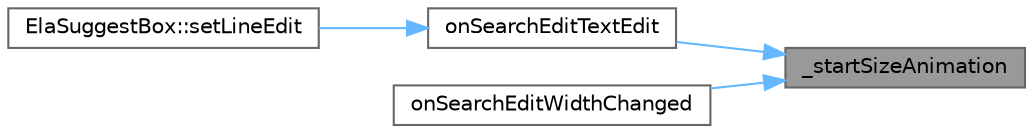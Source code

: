 digraph "_startSizeAnimation"
{
 // LATEX_PDF_SIZE
  bgcolor="transparent";
  edge [fontname=Helvetica,fontsize=10,labelfontname=Helvetica,labelfontsize=10];
  node [fontname=Helvetica,fontsize=10,shape=box,height=0.2,width=0.4];
  rankdir="RL";
  Node1 [id="Node000001",label="_startSizeAnimation",height=0.2,width=0.4,color="gray40", fillcolor="grey60", style="filled", fontcolor="black",tooltip="启动尺寸动画"];
  Node1 -> Node2 [id="edge1_Node000001_Node000002",dir="back",color="steelblue1",style="solid",tooltip=" "];
  Node2 [id="Node000002",label="onSearchEditTextEdit",height=0.2,width=0.4,color="grey40", fillcolor="white", style="filled",URL="$class_ela_suggest_box_private.html#a003b06d2a96f9912b720d959698984f5",tooltip="搜索编辑框文本编辑槽函数"];
  Node2 -> Node3 [id="edge2_Node000002_Node000003",dir="back",color="steelblue1",style="solid",tooltip=" "];
  Node3 [id="Node000003",label="ElaSuggestBox::setLineEdit",height=0.2,width=0.4,color="grey40", fillcolor="white", style="filled",URL="$class_ela_suggest_box.html#a3a1979e9a91786a372ef65f799160517",tooltip="设置搜索编辑框"];
  Node1 -> Node4 [id="edge3_Node000001_Node000004",dir="back",color="steelblue1",style="solid",tooltip=" "];
  Node4 [id="Node000004",label="onSearchEditWidthChanged",height=0.2,width=0.4,color="grey40", fillcolor="white", style="filled",URL="$class_ela_suggest_box_private.html#ad24c7d67e1053d48e7cb260a3881956a",tooltip="搜索编辑框宽度变化槽函数"];
}
